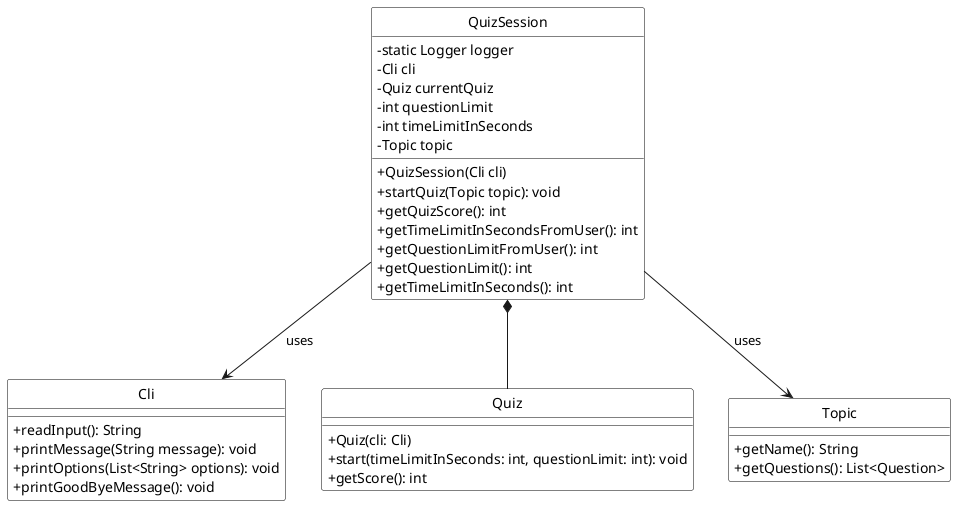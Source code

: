 @startuml
hide stereotype

hide circle

skinparam classAttributeIconSize 0

skinparam class {
    BackgroundColor White
    BorderColor Black
    FontColor Black
}


class Cli {
    + readInput(): String
    + printMessage(String message): void
    + printOptions(List<String> options): void
    + printGoodByeMessage(): void
}

class QuizSession {
    - static Logger logger
    - Cli cli
    - Quiz currentQuiz
    - int questionLimit
    - int timeLimitInSeconds
    - Topic topic

    + QuizSession(Cli cli)
    + startQuiz(Topic topic): void
    + getQuizScore(): int
    + getTimeLimitInSecondsFromUser(): int
    + getQuestionLimitFromUser(): int
    + getQuestionLimit(): int
    + getTimeLimitInSeconds(): int
}

class Quiz {
    + Quiz(cli: Cli)
    + start(timeLimitInSeconds: int, questionLimit: int): void
    + getScore(): int
}

class Topic {
    + getName(): String
    + getQuestions(): List<Question>
}

QuizSession *-- Quiz
QuizSession --> Cli : uses
QuizSession --> Topic : uses

@enduml